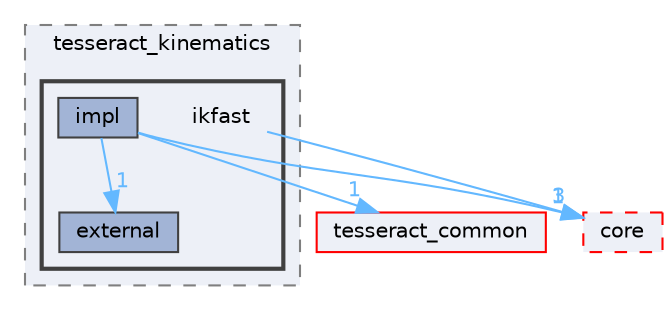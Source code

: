 digraph "tesseract_kinematics/ikfast/include/tesseract_kinematics/ikfast"
{
 // LATEX_PDF_SIZE
  bgcolor="transparent";
  edge [fontname=Helvetica,fontsize=10,labelfontname=Helvetica,labelfontsize=10];
  node [fontname=Helvetica,fontsize=10,shape=box,height=0.2,width=0.4];
  compound=true
  subgraph clusterdir_69e6205e017716a61070ddf91b8568ed {
    graph [ bgcolor="#edf0f7", pencolor="grey50", label="tesseract_kinematics", fontname=Helvetica,fontsize=10 style="filled,dashed", URL="dir_69e6205e017716a61070ddf91b8568ed.html",tooltip=""]
  subgraph clusterdir_caff86a8987631874449d534b7a92a3c {
    graph [ bgcolor="#edf0f7", pencolor="grey25", label="", fontname=Helvetica,fontsize=10 style="filled,bold", URL="dir_caff86a8987631874449d534b7a92a3c.html",tooltip=""]
    dir_caff86a8987631874449d534b7a92a3c [shape=plaintext, label="ikfast"];
  dir_b2cfb30b2f229ca5ffd4a0b269031f4d [label="external", fillcolor="#a2b4d6", color="grey25", style="filled", URL="dir_b2cfb30b2f229ca5ffd4a0b269031f4d.html",tooltip=""];
  dir_06c9111c162471a2425715b6c8340ec0 [label="impl", fillcolor="#a2b4d6", color="grey25", style="filled", URL="dir_06c9111c162471a2425715b6c8340ec0.html",tooltip=""];
  }
  }
  dir_c514f902ec1d4c8561ea53d834486b22 [label="core", fillcolor="#edf0f7", color="red", style="filled,dashed", URL="dir_c514f902ec1d4c8561ea53d834486b22.html",tooltip=""];
  dir_8430b83f3af685b4c96d298a32e9aa37 [label="tesseract_common", fillcolor="#edf0f7", color="red", style="filled", URL="dir_8430b83f3af685b4c96d298a32e9aa37.html",tooltip=""];
  dir_caff86a8987631874449d534b7a92a3c->dir_c514f902ec1d4c8561ea53d834486b22 [headlabel="3", labeldistance=1.5 headhref="dir_000023_000009.html" color="steelblue1" fontcolor="steelblue1"];
  dir_06c9111c162471a2425715b6c8340ec0->dir_8430b83f3af685b4c96d298a32e9aa37 [headlabel="1", labeldistance=1.5 headhref="dir_000025_000075.html" color="steelblue1" fontcolor="steelblue1"];
  dir_06c9111c162471a2425715b6c8340ec0->dir_b2cfb30b2f229ca5ffd4a0b269031f4d [headlabel="1", labeldistance=1.5 headhref="dir_000025_000016.html" color="steelblue1" fontcolor="steelblue1"];
  dir_06c9111c162471a2425715b6c8340ec0->dir_c514f902ec1d4c8561ea53d834486b22 [headlabel="1", labeldistance=1.5 headhref="dir_000025_000009.html" color="steelblue1" fontcolor="steelblue1"];
}
